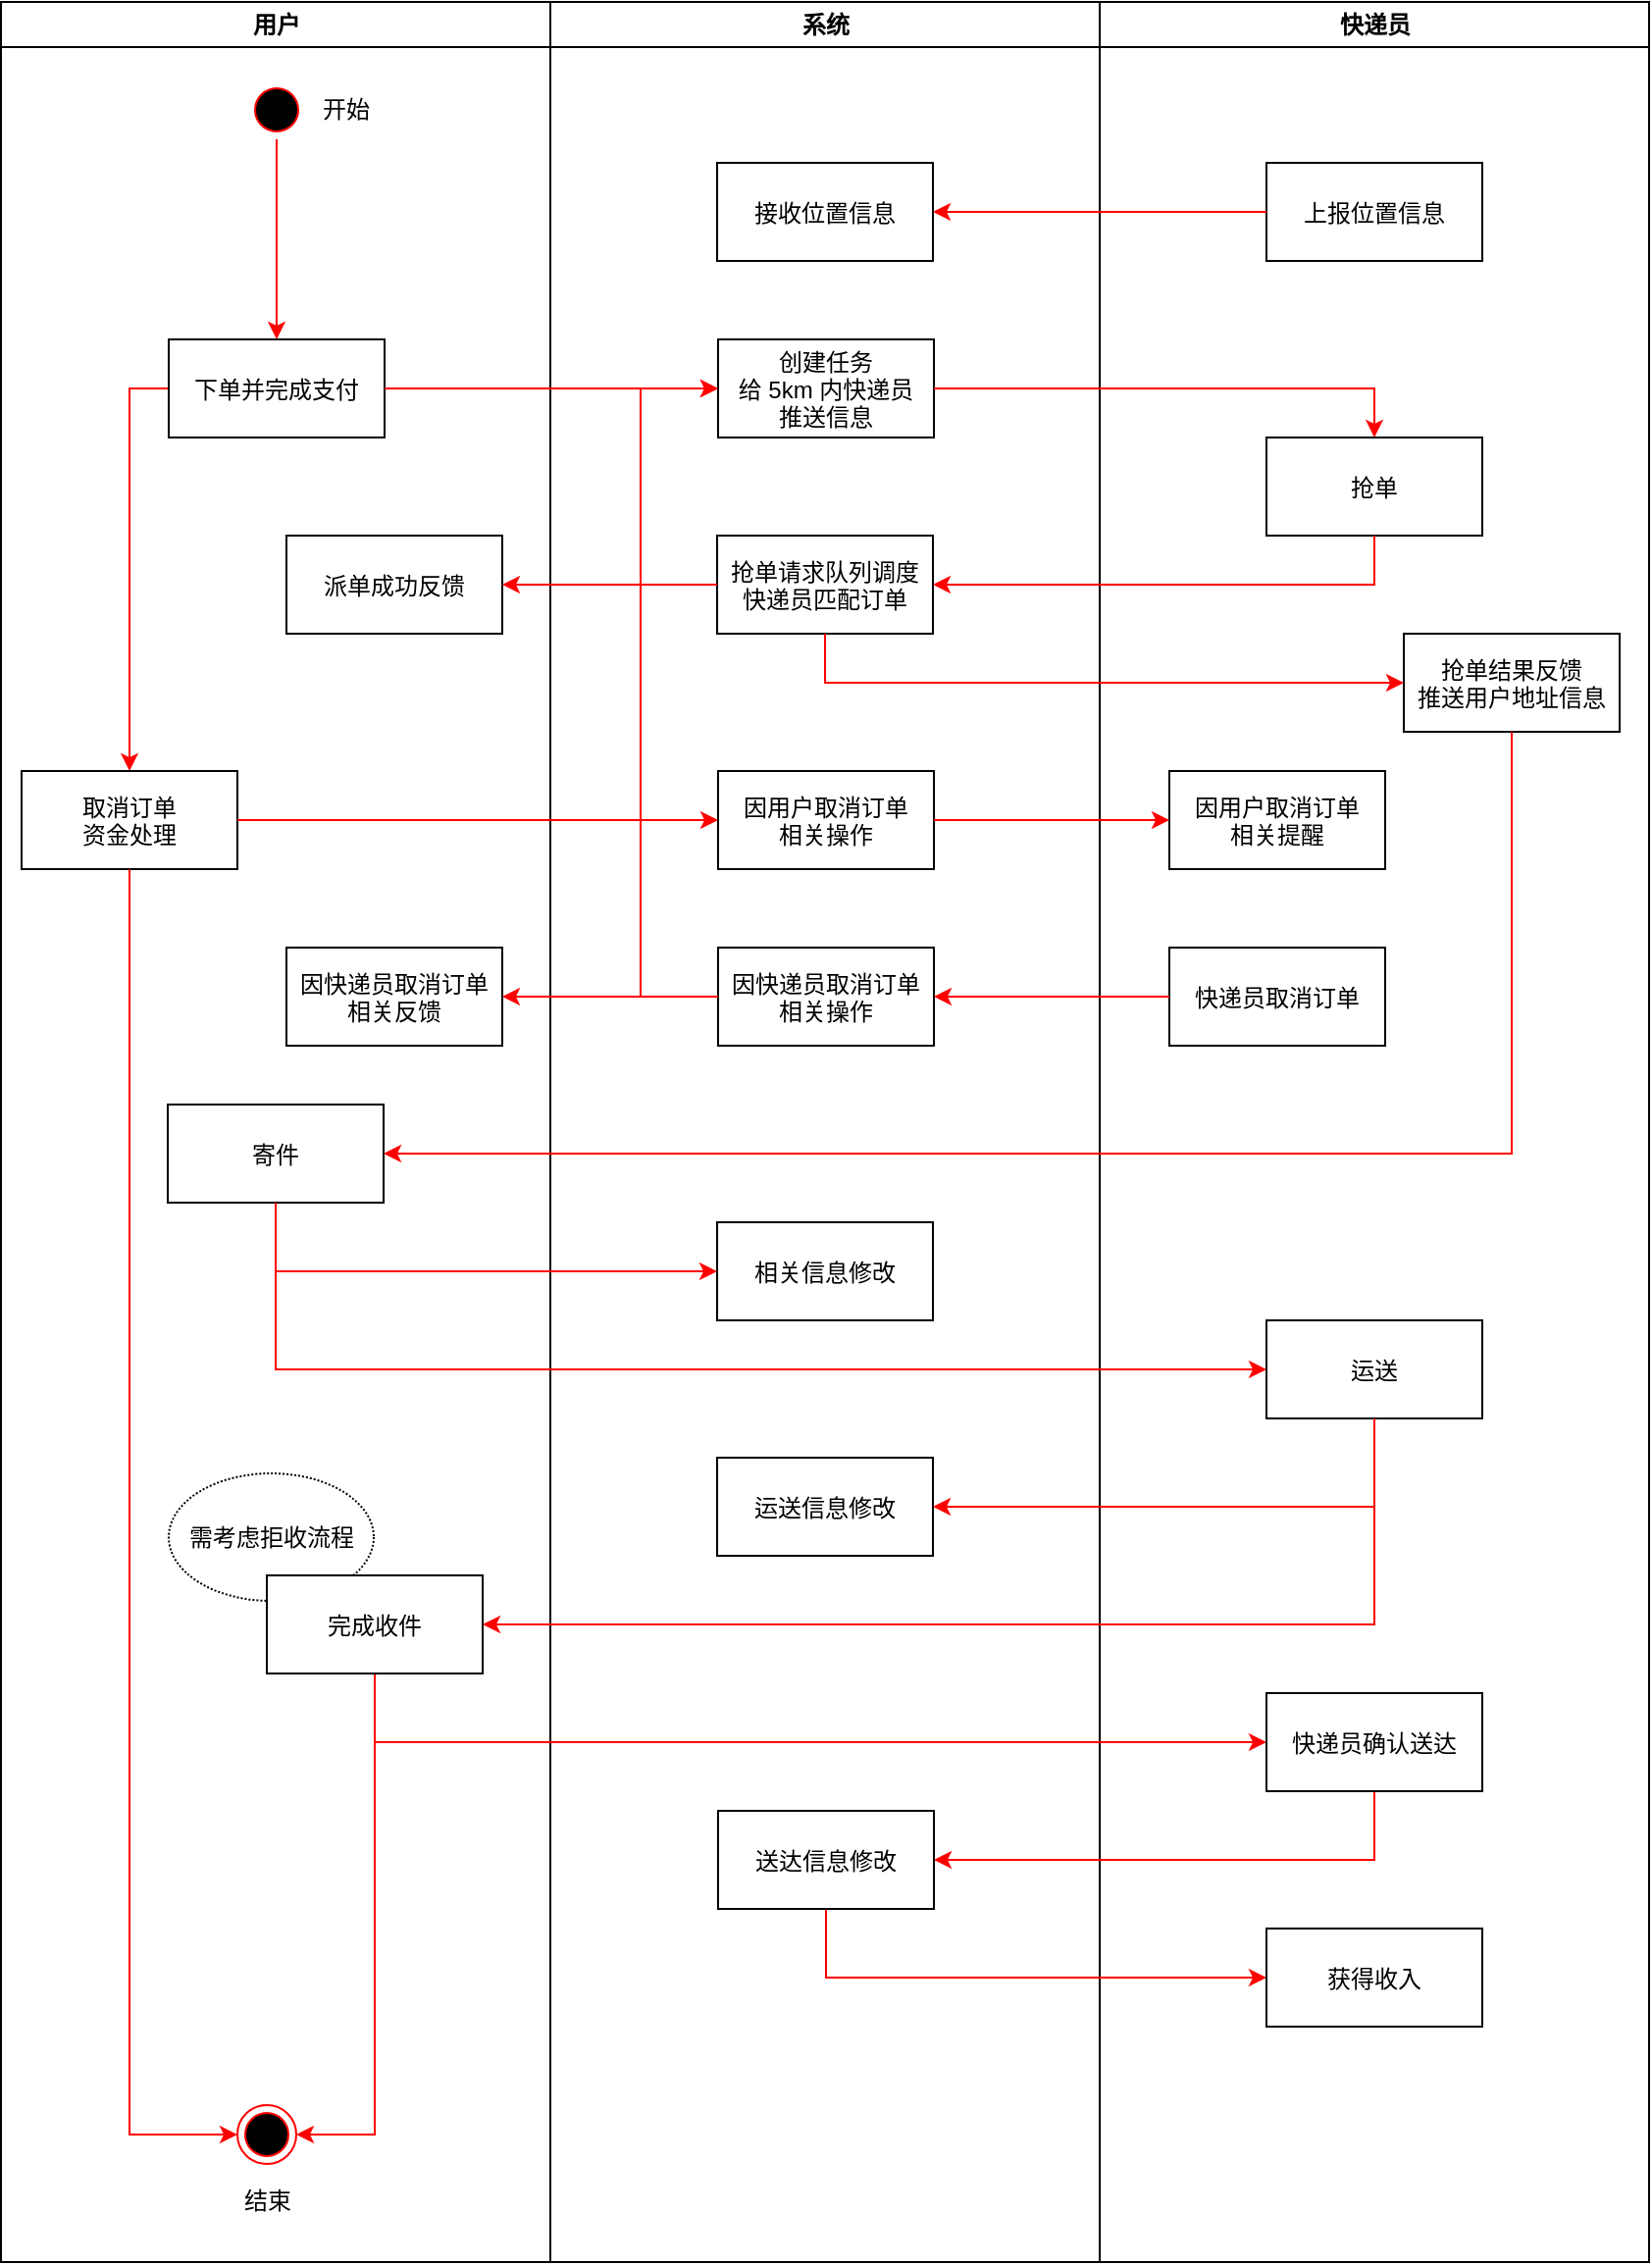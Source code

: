 <mxfile version="13.10.0" type="github">
  <diagram name="Page-1" id="e7e014a7-5840-1c2e-5031-d8a46d1fe8dd">
    <mxGraphModel dx="871" dy="576" grid="1" gridSize="10" guides="1" tooltips="1" connect="1" arrows="1" fold="1" page="1" pageScale="1" pageWidth="1169" pageHeight="826" background="#ffffff" math="0" shadow="0">
      <root>
        <mxCell id="0" />
        <mxCell id="1" parent="0" />
        <mxCell id="2" value="用户" style="swimlane;whiteSpace=wrap" parent="1" vertex="1">
          <mxGeometry x="164.5" y="128" width="280" height="1152" as="geometry" />
        </mxCell>
        <mxCell id="ySqcf6R7_WNMv2lBVpuX-50" style="edgeStyle=orthogonalEdgeStyle;rounded=0;orthogonalLoop=1;jettySize=auto;html=1;exitX=0.5;exitY=1;exitDx=0;exitDy=0;entryX=0.5;entryY=0;entryDx=0;entryDy=0;endArrow=classic;endFill=1;strokeColor=#FF0000;" edge="1" parent="2" source="5" target="7">
          <mxGeometry relative="1" as="geometry" />
        </mxCell>
        <mxCell id="5" value="" style="ellipse;shape=startState;fillColor=#000000;strokeColor=#ff0000;" parent="2" vertex="1">
          <mxGeometry x="125.5" y="40" width="30" height="30" as="geometry" />
        </mxCell>
        <mxCell id="ySqcf6R7_WNMv2lBVpuX-81" style="edgeStyle=orthogonalEdgeStyle;rounded=0;orthogonalLoop=1;jettySize=auto;html=1;exitX=0;exitY=0.5;exitDx=0;exitDy=0;endArrow=classic;endFill=1;strokeColor=#FF0000;" edge="1" parent="2" source="7" target="ySqcf6R7_WNMv2lBVpuX-79">
          <mxGeometry relative="1" as="geometry" />
        </mxCell>
        <mxCell id="7" value="下单并完成支付" style="" parent="2" vertex="1">
          <mxGeometry x="85.5" y="172" width="110" height="50" as="geometry" />
        </mxCell>
        <mxCell id="ySqcf6R7_WNMv2lBVpuX-41" value="开始" style="text;html=1;align=center;verticalAlign=middle;resizable=0;points=[];autosize=1;" vertex="1" parent="2">
          <mxGeometry x="155.5" y="45" width="40" height="20" as="geometry" />
        </mxCell>
        <mxCell id="ySqcf6R7_WNMv2lBVpuX-58" value="派单成功反馈" style="" vertex="1" parent="2">
          <mxGeometry x="145.5" y="272" width="110" height="50" as="geometry" />
        </mxCell>
        <mxCell id="ySqcf6R7_WNMv2lBVpuX-75" value="寄件" style="" vertex="1" parent="2">
          <mxGeometry x="85" y="562" width="110" height="50" as="geometry" />
        </mxCell>
        <mxCell id="ySqcf6R7_WNMv2lBVpuX-79" value="取消订单&#xa;资金处理" style="" vertex="1" parent="2">
          <mxGeometry x="10.5" y="392" width="110" height="50" as="geometry" />
        </mxCell>
        <mxCell id="ySqcf6R7_WNMv2lBVpuX-90" value="因快递员取消订单&#xa;相关反馈" style="" vertex="1" parent="2">
          <mxGeometry x="145.5" y="482" width="110" height="50" as="geometry" />
        </mxCell>
        <mxCell id="ySqcf6R7_WNMv2lBVpuX-123" value="需考虑拒收流程" style="ellipse;whiteSpace=wrap;html=1;dashed=1;dashPattern=1 1;" vertex="1" parent="2">
          <mxGeometry x="85.5" y="750" width="104.5" height="65" as="geometry" />
        </mxCell>
        <mxCell id="3" value="系统" style="swimlane;whiteSpace=wrap;startSize=23;" parent="1" vertex="1">
          <mxGeometry x="444.5" y="128" width="280" height="1152" as="geometry" />
        </mxCell>
        <mxCell id="15" value="创建任务&#xa;给 5km 内快递员&#xa;推送信息" style="" parent="3" vertex="1">
          <mxGeometry x="85.5" y="172" width="110" height="50" as="geometry" />
        </mxCell>
        <mxCell id="ySqcf6R7_WNMv2lBVpuX-43" value="接收位置信息" style="" vertex="1" parent="3">
          <mxGeometry x="85" y="82" width="110" height="50" as="geometry" />
        </mxCell>
        <mxCell id="ySqcf6R7_WNMv2lBVpuX-53" value="抢单请求队列调度&#xa;快递员匹配订单" style="" vertex="1" parent="3">
          <mxGeometry x="85" y="272" width="110" height="50" as="geometry" />
        </mxCell>
        <mxCell id="ySqcf6R7_WNMv2lBVpuX-82" value="因用户取消订单&#xa;相关操作" style="" vertex="1" parent="3">
          <mxGeometry x="85.5" y="392" width="110" height="50" as="geometry" />
        </mxCell>
        <mxCell id="ySqcf6R7_WNMv2lBVpuX-88" style="edgeStyle=orthogonalEdgeStyle;rounded=0;orthogonalLoop=1;jettySize=auto;html=1;exitX=0;exitY=0.5;exitDx=0;exitDy=0;entryX=0;entryY=0.5;entryDx=0;entryDy=0;endArrow=classic;endFill=1;strokeColor=#FF0000;" edge="1" parent="3" source="ySqcf6R7_WNMv2lBVpuX-87" target="15">
          <mxGeometry relative="1" as="geometry">
            <Array as="points">
              <mxPoint x="46" y="507" />
              <mxPoint x="46" y="197" />
            </Array>
          </mxGeometry>
        </mxCell>
        <mxCell id="ySqcf6R7_WNMv2lBVpuX-87" value="因快递员取消订单&#xa;相关操作" style="" vertex="1" parent="3">
          <mxGeometry x="85.5" y="482" width="110" height="50" as="geometry" />
        </mxCell>
        <mxCell id="ySqcf6R7_WNMv2lBVpuX-101" value="相关信息修改" style="" vertex="1" parent="3">
          <mxGeometry x="85" y="622" width="110" height="50" as="geometry" />
        </mxCell>
        <mxCell id="4" value="快递员" style="swimlane;whiteSpace=wrap" parent="1" vertex="1">
          <mxGeometry x="724.5" y="128" width="280" height="1152" as="geometry" />
        </mxCell>
        <mxCell id="18" value="抢单" style="" parent="4" vertex="1">
          <mxGeometry x="85" y="222" width="110" height="50" as="geometry" />
        </mxCell>
        <mxCell id="ySqcf6R7_WNMv2lBVpuX-56" value="抢单结果反馈&#xa;推送用户地址信息" style="" vertex="1" parent="4">
          <mxGeometry x="155" y="322" width="110" height="50" as="geometry" />
        </mxCell>
        <mxCell id="ySqcf6R7_WNMv2lBVpuX-84" value="因用户取消订单&#xa;相关提醒" style="" vertex="1" parent="4">
          <mxGeometry x="35.5" y="392" width="110" height="50" as="geometry" />
        </mxCell>
        <mxCell id="ySqcf6R7_WNMv2lBVpuX-85" value="快递员取消订单" style="" vertex="1" parent="4">
          <mxGeometry x="35.5" y="482" width="110" height="50" as="geometry" />
        </mxCell>
        <mxCell id="ySqcf6R7_WNMv2lBVpuX-99" value="运送" style="" vertex="1" parent="4">
          <mxGeometry x="85" y="672" width="110" height="50" as="geometry" />
        </mxCell>
        <mxCell id="ySqcf6R7_WNMv2lBVpuX-122" value="上报位置信息" style="" vertex="1" parent="4">
          <mxGeometry x="85" y="82" width="110" height="50" as="geometry" />
        </mxCell>
        <mxCell id="ySqcf6R7_WNMv2lBVpuX-42" style="edgeStyle=orthogonalEdgeStyle;rounded=0;orthogonalLoop=1;jettySize=auto;html=1;exitX=1;exitY=0.5;exitDx=0;exitDy=0;entryX=0;entryY=0.5;entryDx=0;entryDy=0;strokeColor=#FF0000;endArrow=classic;endFill=1;" edge="1" parent="1" source="7" target="15">
          <mxGeometry relative="1" as="geometry" />
        </mxCell>
        <mxCell id="ySqcf6R7_WNMv2lBVpuX-47" style="edgeStyle=orthogonalEdgeStyle;rounded=0;orthogonalLoop=1;jettySize=auto;html=1;entryX=1;entryY=0.5;entryDx=0;entryDy=0;endArrow=classic;endFill=1;strokeColor=#FF0000;exitX=0;exitY=0.5;exitDx=0;exitDy=0;" edge="1" parent="1" source="ySqcf6R7_WNMv2lBVpuX-122" target="ySqcf6R7_WNMv2lBVpuX-43">
          <mxGeometry relative="1" as="geometry">
            <mxPoint x="780" y="235" as="sourcePoint" />
          </mxGeometry>
        </mxCell>
        <mxCell id="ySqcf6R7_WNMv2lBVpuX-54" style="edgeStyle=orthogonalEdgeStyle;rounded=0;orthogonalLoop=1;jettySize=auto;html=1;exitX=1;exitY=0.5;exitDx=0;exitDy=0;entryX=0.5;entryY=0;entryDx=0;entryDy=0;endArrow=classic;endFill=1;strokeColor=#FF0000;" edge="1" parent="1" source="15" target="18">
          <mxGeometry relative="1" as="geometry" />
        </mxCell>
        <mxCell id="ySqcf6R7_WNMv2lBVpuX-55" style="edgeStyle=orthogonalEdgeStyle;rounded=0;orthogonalLoop=1;jettySize=auto;html=1;exitX=0.5;exitY=1;exitDx=0;exitDy=0;entryX=1;entryY=0.5;entryDx=0;entryDy=0;endArrow=classic;endFill=1;strokeColor=#FF0000;" edge="1" parent="1" source="18" target="ySqcf6R7_WNMv2lBVpuX-53">
          <mxGeometry relative="1" as="geometry" />
        </mxCell>
        <mxCell id="ySqcf6R7_WNMv2lBVpuX-57" style="edgeStyle=orthogonalEdgeStyle;rounded=0;orthogonalLoop=1;jettySize=auto;html=1;exitX=0.5;exitY=1;exitDx=0;exitDy=0;entryX=0;entryY=0.5;entryDx=0;entryDy=0;endArrow=classic;endFill=1;strokeColor=#FF0000;" edge="1" parent="1" source="ySqcf6R7_WNMv2lBVpuX-53" target="ySqcf6R7_WNMv2lBVpuX-56">
          <mxGeometry relative="1" as="geometry" />
        </mxCell>
        <mxCell id="ySqcf6R7_WNMv2lBVpuX-59" style="edgeStyle=orthogonalEdgeStyle;rounded=0;orthogonalLoop=1;jettySize=auto;html=1;exitX=0;exitY=0.5;exitDx=0;exitDy=0;endArrow=classic;endFill=1;strokeColor=#FF0000;" edge="1" parent="1" source="ySqcf6R7_WNMv2lBVpuX-53">
          <mxGeometry relative="1" as="geometry">
            <mxPoint x="420" y="425" as="targetPoint" />
          </mxGeometry>
        </mxCell>
        <mxCell id="ySqcf6R7_WNMv2lBVpuX-83" style="edgeStyle=orthogonalEdgeStyle;rounded=0;orthogonalLoop=1;jettySize=auto;html=1;exitX=1;exitY=0.5;exitDx=0;exitDy=0;entryX=0;entryY=0.5;entryDx=0;entryDy=0;endArrow=classic;endFill=1;strokeColor=#FF0000;" edge="1" parent="1" source="ySqcf6R7_WNMv2lBVpuX-79" target="ySqcf6R7_WNMv2lBVpuX-82">
          <mxGeometry relative="1" as="geometry" />
        </mxCell>
        <mxCell id="ySqcf6R7_WNMv2lBVpuX-86" style="edgeStyle=orthogonalEdgeStyle;rounded=0;orthogonalLoop=1;jettySize=auto;html=1;exitX=1;exitY=0.5;exitDx=0;exitDy=0;entryX=0;entryY=0.5;entryDx=0;entryDy=0;endArrow=classic;endFill=1;strokeColor=#FF0000;" edge="1" parent="1" source="ySqcf6R7_WNMv2lBVpuX-82" target="ySqcf6R7_WNMv2lBVpuX-84">
          <mxGeometry relative="1" as="geometry" />
        </mxCell>
        <mxCell id="ySqcf6R7_WNMv2lBVpuX-89" style="edgeStyle=orthogonalEdgeStyle;rounded=0;orthogonalLoop=1;jettySize=auto;html=1;exitX=0;exitY=0.5;exitDx=0;exitDy=0;entryX=1;entryY=0.5;entryDx=0;entryDy=0;endArrow=classic;endFill=1;strokeColor=#FF0000;" edge="1" parent="1" source="ySqcf6R7_WNMv2lBVpuX-85" target="ySqcf6R7_WNMv2lBVpuX-87">
          <mxGeometry relative="1" as="geometry" />
        </mxCell>
        <mxCell id="ySqcf6R7_WNMv2lBVpuX-91" style="edgeStyle=orthogonalEdgeStyle;rounded=0;orthogonalLoop=1;jettySize=auto;html=1;exitX=0;exitY=0.5;exitDx=0;exitDy=0;entryX=1;entryY=0.5;entryDx=0;entryDy=0;endArrow=classic;endFill=1;strokeColor=#FF0000;" edge="1" parent="1" source="ySqcf6R7_WNMv2lBVpuX-87" target="ySqcf6R7_WNMv2lBVpuX-90">
          <mxGeometry relative="1" as="geometry" />
        </mxCell>
        <mxCell id="ySqcf6R7_WNMv2lBVpuX-92" style="edgeStyle=orthogonalEdgeStyle;rounded=0;orthogonalLoop=1;jettySize=auto;html=1;exitX=0.5;exitY=1;exitDx=0;exitDy=0;entryX=1;entryY=0.5;entryDx=0;entryDy=0;endArrow=classic;endFill=1;strokeColor=#FF0000;" edge="1" parent="1" source="ySqcf6R7_WNMv2lBVpuX-56" target="ySqcf6R7_WNMv2lBVpuX-75">
          <mxGeometry relative="1" as="geometry" />
        </mxCell>
        <mxCell id="ySqcf6R7_WNMv2lBVpuX-119" style="edgeStyle=orthogonalEdgeStyle;rounded=0;orthogonalLoop=1;jettySize=auto;html=1;exitX=0.5;exitY=1;exitDx=0;exitDy=0;entryX=1;entryY=0.5;entryDx=0;entryDy=0;endArrow=classic;endFill=1;strokeColor=#FF0000;" edge="1" parent="1" source="ySqcf6R7_WNMv2lBVpuX-95" target="ySqcf6R7_WNMv2lBVpuX-115">
          <mxGeometry relative="1" as="geometry" />
        </mxCell>
        <mxCell id="ySqcf6R7_WNMv2lBVpuX-95" value="快递员确认送达" style="" vertex="1" parent="1">
          <mxGeometry x="809.5" y="990" width="110" height="50" as="geometry" />
        </mxCell>
        <mxCell id="ySqcf6R7_WNMv2lBVpuX-105" style="edgeStyle=orthogonalEdgeStyle;rounded=0;orthogonalLoop=1;jettySize=auto;html=1;exitX=0.5;exitY=1;exitDx=0;exitDy=0;entryX=0;entryY=0.5;entryDx=0;entryDy=0;endArrow=classic;endFill=1;strokeColor=#FF0000;" edge="1" parent="1" source="ySqcf6R7_WNMv2lBVpuX-75" target="ySqcf6R7_WNMv2lBVpuX-101">
          <mxGeometry relative="1" as="geometry" />
        </mxCell>
        <mxCell id="ySqcf6R7_WNMv2lBVpuX-107" style="edgeStyle=orthogonalEdgeStyle;rounded=0;orthogonalLoop=1;jettySize=auto;html=1;exitX=0.5;exitY=1;exitDx=0;exitDy=0;entryX=0;entryY=0.5;entryDx=0;entryDy=0;endArrow=classic;endFill=1;strokeColor=#FF0000;" edge="1" parent="1" source="ySqcf6R7_WNMv2lBVpuX-75" target="ySqcf6R7_WNMv2lBVpuX-99">
          <mxGeometry relative="1" as="geometry" />
        </mxCell>
        <mxCell id="ySqcf6R7_WNMv2lBVpuX-66" value="" style="ellipse;shape=endState;fillColor=#000000;strokeColor=#ff0000" vertex="1" parent="1">
          <mxGeometry x="285" y="1200" width="30" height="30" as="geometry" />
        </mxCell>
        <mxCell id="ySqcf6R7_WNMv2lBVpuX-94" style="edgeStyle=orthogonalEdgeStyle;rounded=0;orthogonalLoop=1;jettySize=auto;html=1;exitX=0.5;exitY=1;exitDx=0;exitDy=0;entryX=0;entryY=0.5;entryDx=0;entryDy=0;endArrow=classic;endFill=1;strokeColor=#FF0000;" edge="1" parent="1" source="ySqcf6R7_WNMv2lBVpuX-79" target="ySqcf6R7_WNMv2lBVpuX-66">
          <mxGeometry relative="1" as="geometry" />
        </mxCell>
        <mxCell id="ySqcf6R7_WNMv2lBVpuX-78" value="结束" style="text;html=1;align=center;verticalAlign=middle;resizable=0;points=[];autosize=1;" vertex="1" parent="1">
          <mxGeometry x="280" y="1239" width="40" height="20" as="geometry" />
        </mxCell>
        <mxCell id="ySqcf6R7_WNMv2lBVpuX-109" style="edgeStyle=orthogonalEdgeStyle;rounded=0;orthogonalLoop=1;jettySize=auto;html=1;exitX=0.5;exitY=1;exitDx=0;exitDy=0;entryX=1;entryY=0.5;entryDx=0;entryDy=0;endArrow=classic;endFill=1;strokeColor=#FF0000;" edge="1" parent="1" source="ySqcf6R7_WNMv2lBVpuX-108" target="ySqcf6R7_WNMv2lBVpuX-66">
          <mxGeometry relative="1" as="geometry" />
        </mxCell>
        <mxCell id="ySqcf6R7_WNMv2lBVpuX-118" style="edgeStyle=orthogonalEdgeStyle;rounded=0;orthogonalLoop=1;jettySize=auto;html=1;exitX=0.5;exitY=1;exitDx=0;exitDy=0;entryX=0;entryY=0.5;entryDx=0;entryDy=0;endArrow=classic;endFill=1;strokeColor=#FF0000;" edge="1" parent="1" source="ySqcf6R7_WNMv2lBVpuX-108" target="ySqcf6R7_WNMv2lBVpuX-95">
          <mxGeometry relative="1" as="geometry" />
        </mxCell>
        <mxCell id="ySqcf6R7_WNMv2lBVpuX-108" value="完成收件" style="" vertex="1" parent="1">
          <mxGeometry x="300" y="930" width="110" height="50" as="geometry" />
        </mxCell>
        <mxCell id="ySqcf6R7_WNMv2lBVpuX-110" value="运送信息修改" style="" vertex="1" parent="1">
          <mxGeometry x="529.5" y="870" width="110" height="50" as="geometry" />
        </mxCell>
        <mxCell id="ySqcf6R7_WNMv2lBVpuX-111" style="edgeStyle=orthogonalEdgeStyle;rounded=0;orthogonalLoop=1;jettySize=auto;html=1;exitX=0.5;exitY=1;exitDx=0;exitDy=0;entryX=1;entryY=0.5;entryDx=0;entryDy=0;endArrow=classic;endFill=1;strokeColor=#FF0000;" edge="1" parent="1" source="ySqcf6R7_WNMv2lBVpuX-99" target="ySqcf6R7_WNMv2lBVpuX-110">
          <mxGeometry relative="1" as="geometry" />
        </mxCell>
        <mxCell id="ySqcf6R7_WNMv2lBVpuX-113" style="edgeStyle=orthogonalEdgeStyle;rounded=0;orthogonalLoop=1;jettySize=auto;html=1;exitX=0.5;exitY=1;exitDx=0;exitDy=0;entryX=1;entryY=0.5;entryDx=0;entryDy=0;endArrow=classic;endFill=1;strokeColor=#FF0000;" edge="1" parent="1" source="ySqcf6R7_WNMv2lBVpuX-99" target="ySqcf6R7_WNMv2lBVpuX-108">
          <mxGeometry relative="1" as="geometry" />
        </mxCell>
        <mxCell id="ySqcf6R7_WNMv2lBVpuX-120" style="edgeStyle=orthogonalEdgeStyle;rounded=0;orthogonalLoop=1;jettySize=auto;html=1;exitX=0.5;exitY=1;exitDx=0;exitDy=0;entryX=0;entryY=0.5;entryDx=0;entryDy=0;endArrow=classic;endFill=1;strokeColor=#FF0000;" edge="1" parent="1" source="ySqcf6R7_WNMv2lBVpuX-115" target="ySqcf6R7_WNMv2lBVpuX-117">
          <mxGeometry relative="1" as="geometry" />
        </mxCell>
        <mxCell id="ySqcf6R7_WNMv2lBVpuX-115" value="送达信息修改" style="" vertex="1" parent="1">
          <mxGeometry x="530" y="1050" width="110" height="50" as="geometry" />
        </mxCell>
        <mxCell id="ySqcf6R7_WNMv2lBVpuX-117" value="获得收入" style="" vertex="1" parent="1">
          <mxGeometry x="809.5" y="1110" width="110" height="50" as="geometry" />
        </mxCell>
      </root>
    </mxGraphModel>
  </diagram>
</mxfile>

